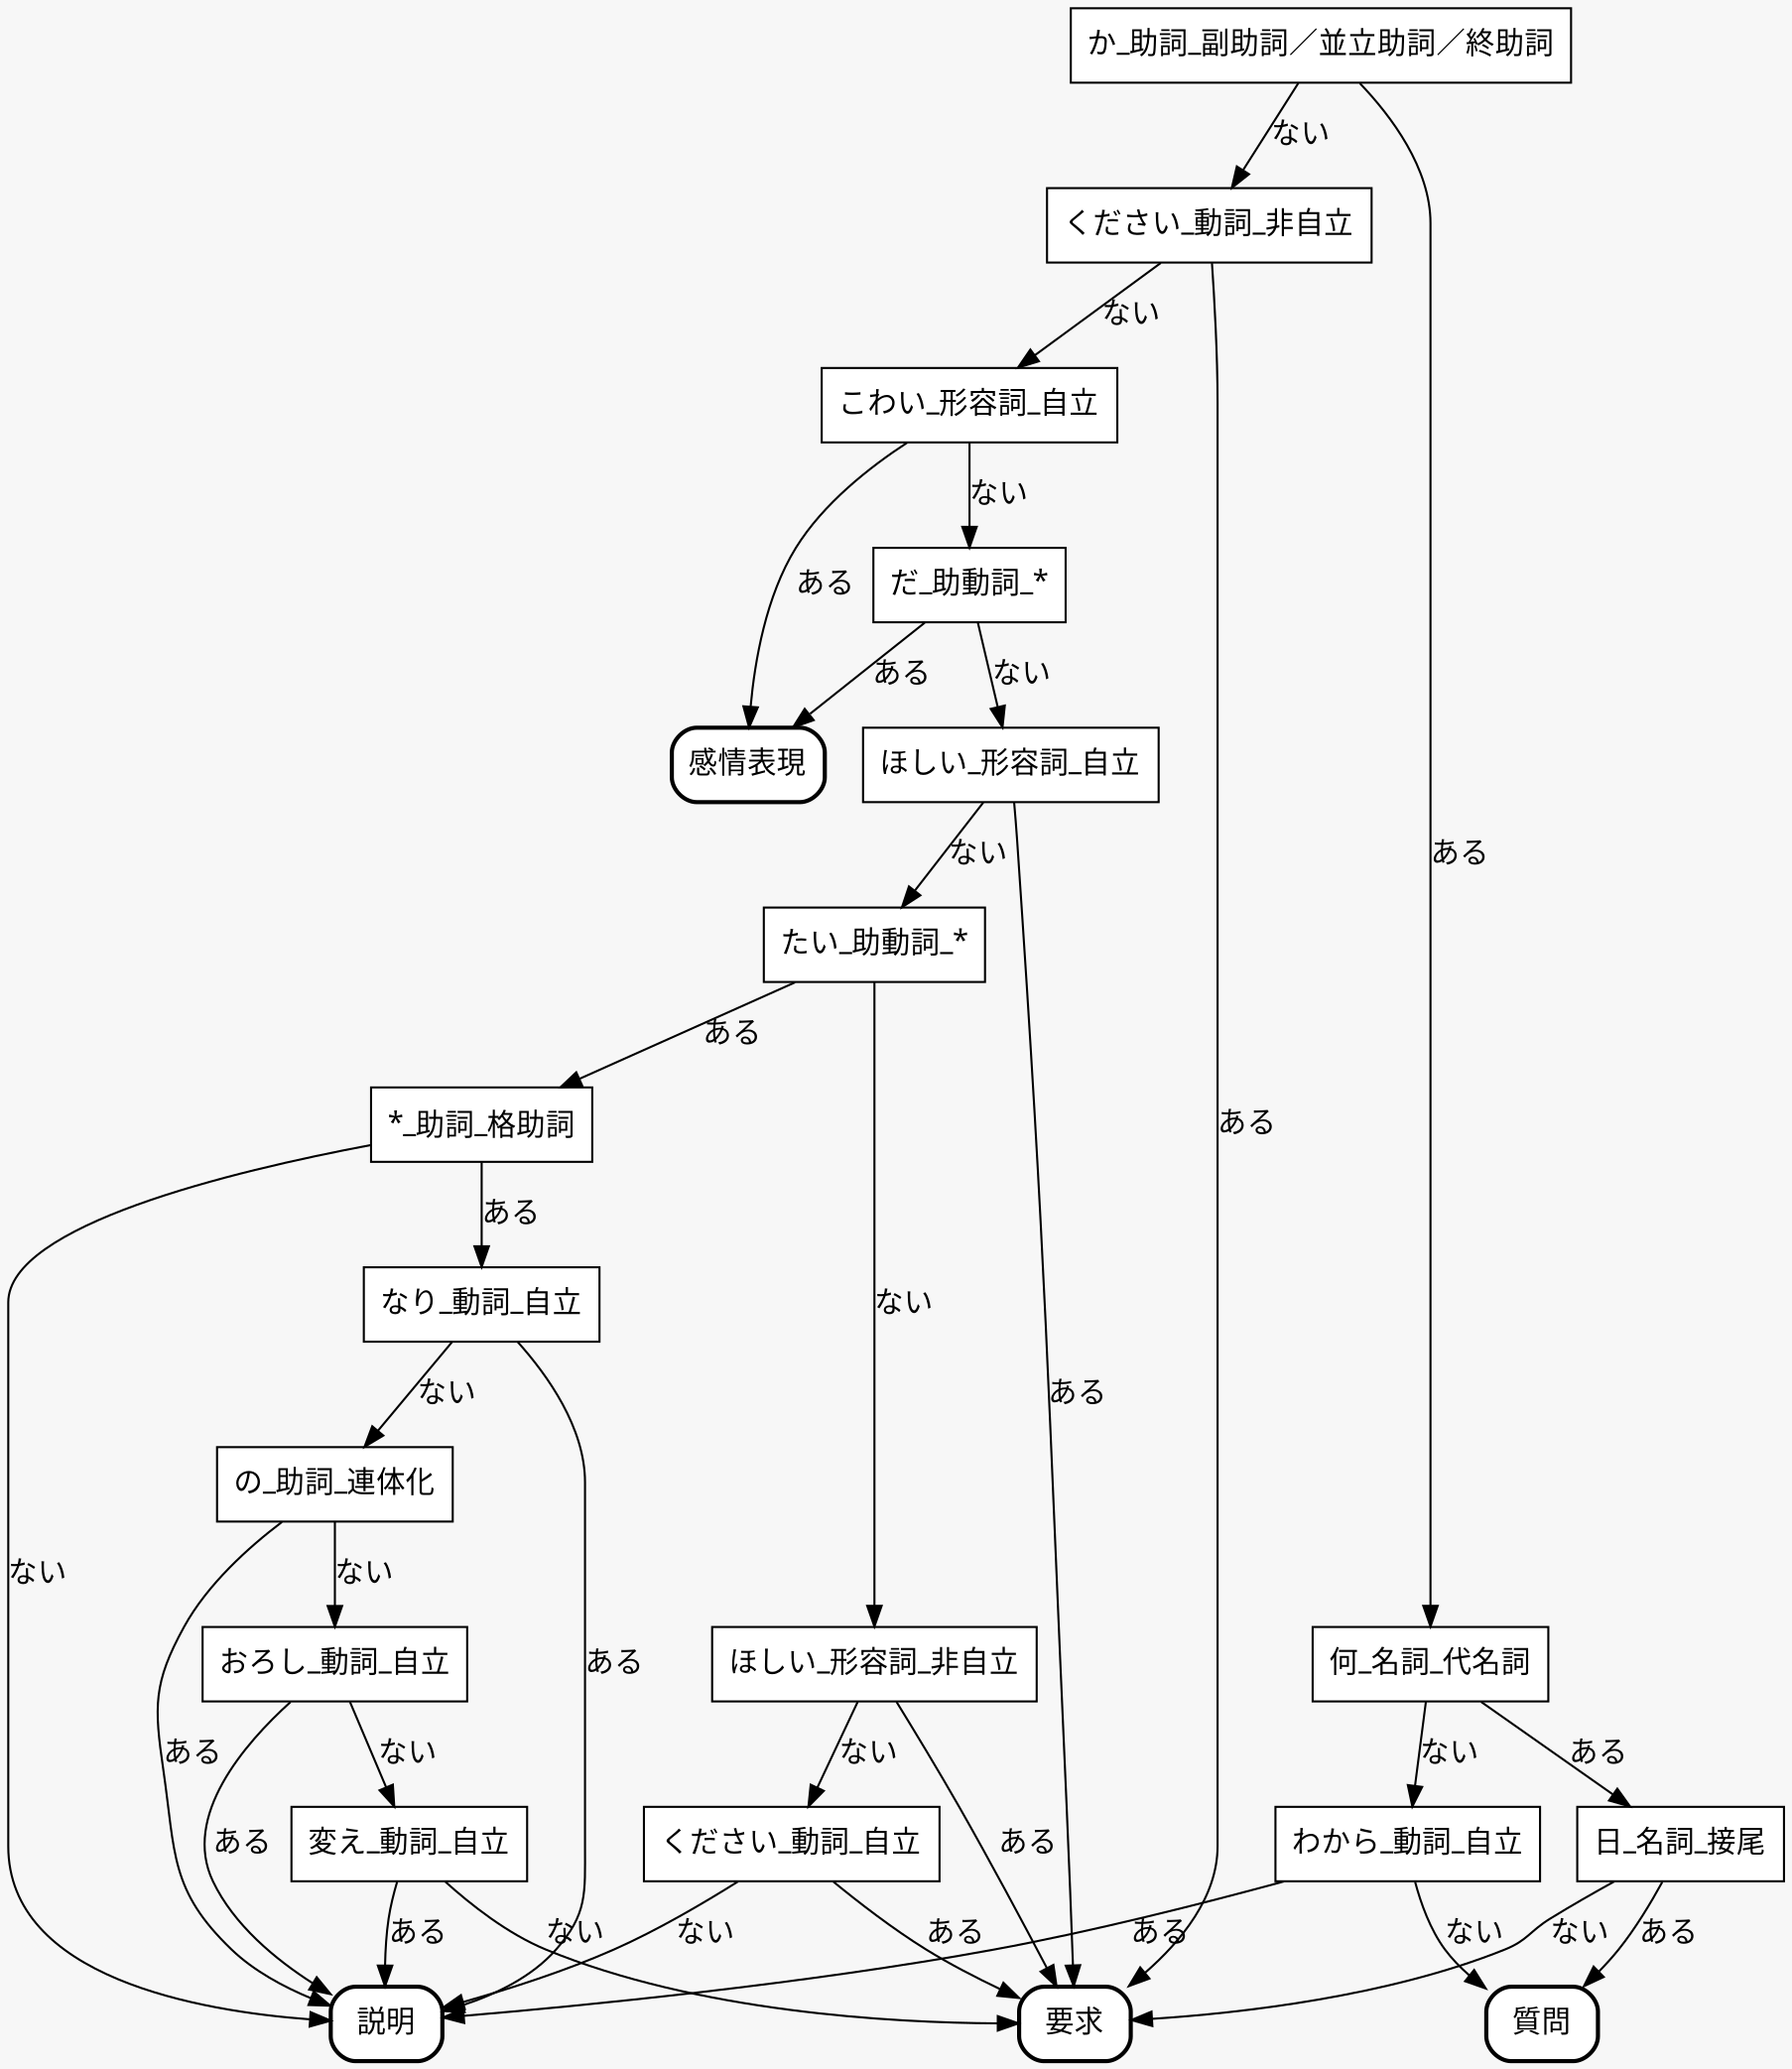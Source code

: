 digraph "../DecisionTree" {
	graph [bgcolor="#f7f7f7" encoding="utf-8" fontsize=18]
	node [fillcolor=white fontname="MS Gothic" shape=box]
	edge [fontname="MS Gothic"]
	"か_助詞_副助詞／並立助詞／終助詞" [shape=box style="solid,filled"]
	"ください_動詞_非自立" [shape=box style="solid,filled"]
	"こわい_形容詞_自立" [shape=box style="solid,filled"]
	"だ_助動詞_*" [shape=box style="solid,filled"]
	"ほしい_形容詞_自立" [shape=box style="solid,filled"]
	"たい_助動詞_*" [shape=box style="solid,filled"]
	"ほしい_形容詞_非自立" [shape=box style="solid,filled"]
	"ください_動詞_自立" [shape=box style="solid,filled"]
	"説明" [shape=box style="solid,filled,bold,rounded"]
	"要求" [shape=box style="solid,filled,bold,rounded"]
	"要求" [shape=box style="solid,filled,bold,rounded"]
	"*_助詞_格助詞" [shape=box style="solid,filled"]
	"説明" [shape=box style="solid,filled,bold,rounded"]
	"なり_動詞_自立" [shape=box style="solid,filled"]
	"の_助詞_連体化" [shape=box style="solid,filled"]
	"おろし_動詞_自立" [shape=box style="solid,filled"]
	"変え_動詞_自立" [shape=box style="solid,filled"]
	"要求" [shape=box style="solid,filled,bold,rounded"]
	"説明" [shape=box style="solid,filled,bold,rounded"]
	"説明" [shape=box style="solid,filled,bold,rounded"]
	"説明" [shape=box style="solid,filled,bold,rounded"]
	"説明" [shape=box style="solid,filled,bold,rounded"]
	"要求" [shape=box style="solid,filled,bold,rounded"]
	"感情表現" [shape=box style="solid,filled,bold,rounded"]
	"感情表現" [shape=box style="solid,filled,bold,rounded"]
	"要求" [shape=box style="solid,filled,bold,rounded"]
	"何_名詞_代名詞" [shape=box style="solid,filled"]
	"わから_動詞_自立" [shape=box style="solid,filled"]
	"質問" [shape=box style="solid,filled,bold,rounded"]
	"説明" [shape=box style="solid,filled,bold,rounded"]
	"日_名詞_接尾" [shape=box style="solid,filled"]
	"要求" [shape=box style="solid,filled,bold,rounded"]
	"質問" [shape=box style="solid,filled,bold,rounded"]
	"か_助詞_副助詞／並立助詞／終助詞" -> "ください_動詞_非自立" [label="ない" arrowhead=normal]
	"ください_動詞_非自立" -> "こわい_形容詞_自立" [label="ない" arrowhead=normal]
	"こわい_形容詞_自立" -> "だ_助動詞_*" [label="ない" arrowhead=normal]
	"だ_助動詞_*" -> "ほしい_形容詞_自立" [label="ない" arrowhead=normal]
	"ほしい_形容詞_自立" -> "たい_助動詞_*" [label="ない" arrowhead=normal]
	"たい_助動詞_*" -> "ほしい_形容詞_非自立" [label="ない" arrowhead=normal]
	"ほしい_形容詞_非自立" -> "ください_動詞_自立" [label="ない" arrowhead=normal]
	"ください_動詞_自立" -> "説明" [label="ない" arrowhead=normal]
	"ください_動詞_自立" -> "要求" [label="ある" arrowhead=normal]
	"ほしい_形容詞_非自立" -> "要求" [label="ある" arrowhead=normal]
	"たい_助動詞_*" -> "*_助詞_格助詞" [label="ある" arrowhead=normal]
	"*_助詞_格助詞" -> "説明" [label="ない" arrowhead=normal]
	"*_助詞_格助詞" -> "なり_動詞_自立" [label="ある" arrowhead=normal]
	"なり_動詞_自立" -> "の_助詞_連体化" [label="ない" arrowhead=normal]
	"の_助詞_連体化" -> "おろし_動詞_自立" [label="ない" arrowhead=normal]
	"おろし_動詞_自立" -> "変え_動詞_自立" [label="ない" arrowhead=normal]
	"変え_動詞_自立" -> "要求" [label="ない" arrowhead=normal]
	"変え_動詞_自立" -> "説明" [label="ある" arrowhead=normal]
	"おろし_動詞_自立" -> "説明" [label="ある" arrowhead=normal]
	"の_助詞_連体化" -> "説明" [label="ある" arrowhead=normal]
	"なり_動詞_自立" -> "説明" [label="ある" arrowhead=normal]
	"ほしい_形容詞_自立" -> "要求" [label="ある" arrowhead=normal]
	"だ_助動詞_*" -> "感情表現" [label="ある" arrowhead=normal]
	"こわい_形容詞_自立" -> "感情表現" [label="ある" arrowhead=normal]
	"ください_動詞_非自立" -> "要求" [label="ある" arrowhead=normal]
	"か_助詞_副助詞／並立助詞／終助詞" -> "何_名詞_代名詞" [label="ある" arrowhead=normal]
	"何_名詞_代名詞" -> "わから_動詞_自立" [label="ない" arrowhead=normal]
	"わから_動詞_自立" -> "質問" [label="ない" arrowhead=normal]
	"わから_動詞_自立" -> "説明" [label="ある" arrowhead=normal]
	"何_名詞_代名詞" -> "日_名詞_接尾" [label="ある" arrowhead=normal]
	"日_名詞_接尾" -> "要求" [label="ない" arrowhead=normal]
	"日_名詞_接尾" -> "質問" [label="ある" arrowhead=normal]
}

